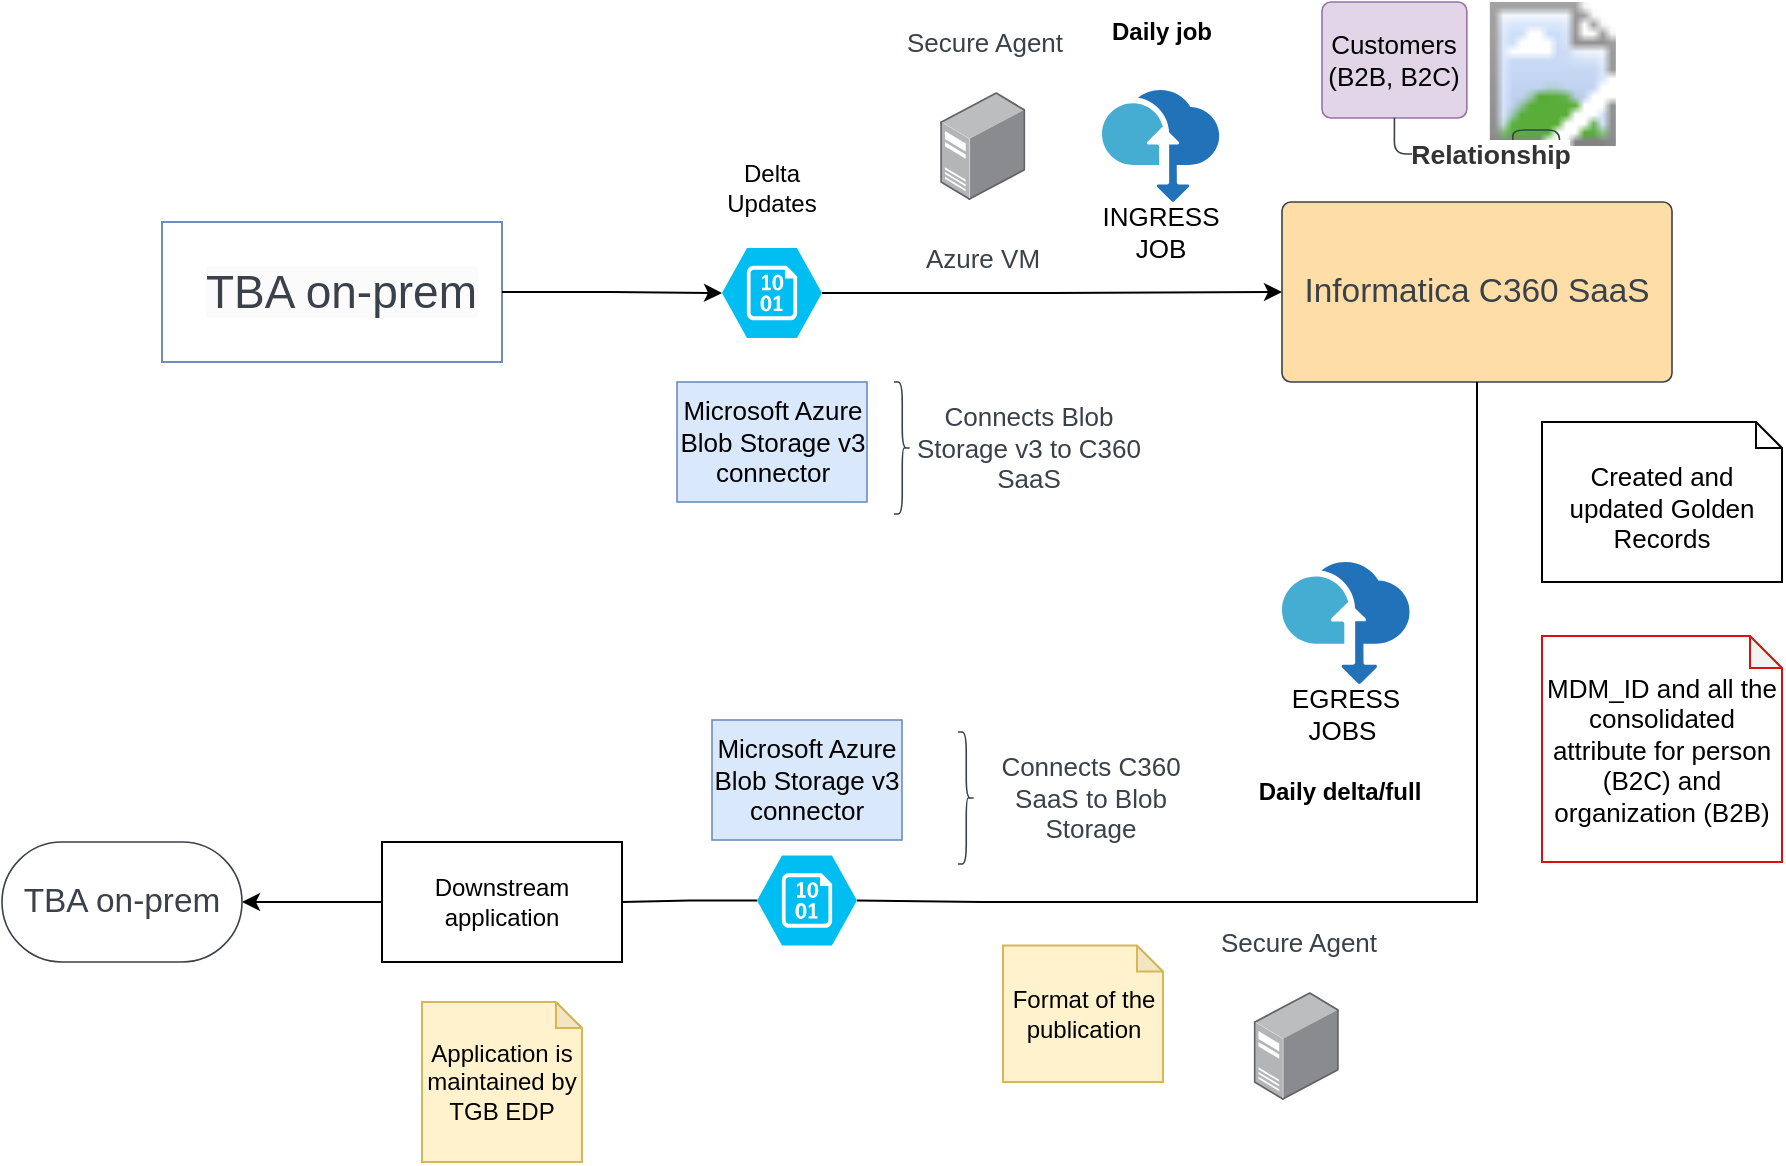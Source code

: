 <mxfile version="24.5.5" type="github" pages="4">
  <diagram name="option-1" id="xIKOyrkWzy8Dl_fA8WEf">
    <mxGraphModel dx="1050" dy="661" grid="1" gridSize="10" guides="1" tooltips="1" connect="1" arrows="1" fold="1" page="1" pageScale="1" pageWidth="1100" pageHeight="850" math="0" shadow="0">
      <root>
        <mxCell id="0" />
        <mxCell id="1" parent="0" />
        <mxCell id="UTLVXiV4EajCc-Q2aEKk-1" value="" style="rounded=0;whiteSpace=wrap;html=1;fillColor=default;strokeColor=#6c8ebf;" vertex="1" parent="1">
          <mxGeometry x="140" y="140" width="170" height="70" as="geometry" />
        </mxCell>
        <mxCell id="UTLVXiV4EajCc-Q2aEKk-2" style="edgeStyle=orthogonalEdgeStyle;rounded=0;orthogonalLoop=1;jettySize=auto;html=1;startArrow=none;" edge="1" parent="1" source="UTLVXiV4EajCc-Q2aEKk-36" target="UTLVXiV4EajCc-Q2aEKk-12">
          <mxGeometry relative="1" as="geometry">
            <Array as="points" />
          </mxGeometry>
        </mxCell>
        <mxCell id="UTLVXiV4EajCc-Q2aEKk-3" value="Informatica C360 SaaS" style="html=1;overflow=block;blockSpacing=1;whiteSpace=wrap;fontSize=16.7;fontColor=#3a414a;spacing=9;strokeColor=#3a414a;strokeOpacity=100;fillOpacity=100;rounded=1;absoluteArcSize=1;arcSize=9;fillColor=#ffdda6;strokeWidth=0.8;lucidId=FAfvqJk8E.Ea;" vertex="1" parent="1">
          <mxGeometry x="700" y="130" width="195" height="90" as="geometry" />
        </mxCell>
        <mxCell id="UTLVXiV4EajCc-Q2aEKk-11" value="INGRESS JOB" style="overflow=block;blockSpacing=1;whiteSpace=wrap;aspect=fixed;html=1;points=[];align=center;verticalAlign=top;image;image=img/lib/mscae/Data_Box.svg;fontSize=13;spacing=0;strokeColor=#3a414a;strokeOpacity=100;rounded=1;absoluteArcSize=1;arcSize=9;fillColor=#45ADD2;strokeWidth=0.8;lucidId=rtmv1XBsKIsu;" vertex="1" parent="1">
          <mxGeometry x="610" y="74" width="58.6" height="56" as="geometry" />
        </mxCell>
        <mxCell id="UTLVXiV4EajCc-Q2aEKk-12" value="TBA on-prem" style="html=1;overflow=block;blockSpacing=1;whiteSpace=wrap;rounded=1;arcSize=50;fontSize=16.7;fontColor=#3a414a;spacing=3.8;strokeColor=#3a414a;strokeOpacity=100;fillOpacity=100;fillColor=default;strokeWidth=0.8;lucidId=_zfvtoaLD8R3;" vertex="1" parent="1">
          <mxGeometry x="60" y="450" width="120" height="60" as="geometry" />
        </mxCell>
        <mxCell id="UTLVXiV4EajCc-Q2aEKk-13" value="EGRESS JOBS&amp;nbsp;" style="overflow=block;blockSpacing=1;whiteSpace=wrap;aspect=fixed;html=1;points=[];align=center;verticalAlign=top;image;image=img/lib/mscae/Data_Box.svg;fontSize=13;spacing=0;strokeColor=#3a414a;strokeOpacity=100;rounded=1;absoluteArcSize=1;arcSize=9;fillColor=#45ADD2;strokeWidth=0.8;lucidId=rtmv1XBsKIsu;" vertex="1" parent="1">
          <mxGeometry x="700" y="310" width="63.84" height="61" as="geometry" />
        </mxCell>
        <mxCell id="UTLVXiV4EajCc-Q2aEKk-14" value="Created and updated Golden Records" style="shape=note2;boundedLbl=1;whiteSpace=wrap;html=1;size=13;verticalAlign=top;align=center;fontSize=13;" vertex="1" parent="1">
          <mxGeometry x="830" y="240" width="120" height="80" as="geometry" />
        </mxCell>
        <mxCell id="UTLVXiV4EajCc-Q2aEKk-15" value="MDM_ID and all the consolidated attribute for person (B2C) and organization (B2B)" style="shape=note;whiteSpace=wrap;html=1;backgroundOutline=1;darkOpacity=0.05;strokeColor=#da1010;fontSize=13;size=16;" vertex="1" parent="1">
          <mxGeometry x="830" y="347" width="120" height="113" as="geometry" />
        </mxCell>
        <mxCell id="UTLVXiV4EajCc-Q2aEKk-16" value="Customers&lt;div&gt;(B2B,&amp;nbsp;&lt;span style=&quot;background-color: initial;&quot;&gt;B2C)&lt;/span&gt;&lt;/div&gt;" style="html=1;overflow=block;blockSpacing=1;whiteSpace=wrap;fontSize=13;spacing=0;strokeColor=#9673a6;strokeOpacity=100;rounded=1;absoluteArcSize=1;arcSize=9;fillColor=#e1d5e7;strokeWidth=0.8;lucidId=Y6fv7KWgEG-H;" vertex="1" parent="1">
          <mxGeometry x="720" y="30" width="72.42" height="58" as="geometry" />
        </mxCell>
        <mxCell id="UTLVXiV4EajCc-Q2aEKk-17" value="" style="html=1;overflow=block;blockSpacing=1;whiteSpace=wrap;shape=image;fontSize=13;spacing=3.8;strokeColor=none;strokeOpacity=100;strokeWidth=0;image=https://images.lucid.app/images/98843362-60f4-46ee-85de-753dc02aa09e/content;lucidId=MXlvsj6demjr;" vertex="1" parent="1">
          <mxGeometry x="799.42" y="30" width="72" height="72" as="geometry" />
        </mxCell>
        <mxCell id="UTLVXiV4EajCc-Q2aEKk-18" value="" style="html=1;jettySize=18;whiteSpace=wrap;fontSize=13;strokeColor=#3a414a;strokeOpacity=100;strokeWidth=0.8;rounded=1;arcSize=12;edgeStyle=orthogonalEdgeStyle;startArrow=none;endArrow=block;endFill=1;exitX=0.5;exitY=0.997;exitPerimeter=0;entryX=0.5;entryY=1;entryPerimeter=0;lucidId=~YlvwF8hCNBU;" edge="1" parent="1" source="UTLVXiV4EajCc-Q2aEKk-16">
          <mxGeometry width="100" height="100" relative="1" as="geometry">
            <Array as="points" />
            <mxPoint x="838.42" y="112" as="targetPoint" />
          </mxGeometry>
        </mxCell>
        <mxCell id="UTLVXiV4EajCc-Q2aEKk-19" value="Relationship" style="text;html=1;resizable=0;labelBackgroundColor=default;align=center;verticalAlign=middle;fontStyle=1;fontColor=#333333;fontSize=13.3;" vertex="1" parent="UTLVXiV4EajCc-Q2aEKk-18">
          <mxGeometry relative="1" as="geometry" />
        </mxCell>
        <mxCell id="UTLVXiV4EajCc-Q2aEKk-20" value="Microsoft Azure Blob Storage v3 connector" style="html=1;overflow=block;blockSpacing=1;whiteSpace=wrap;fontSize=13;spacing=0;strokeColor=#6c8ebf;strokeOpacity=100;fillOpacity=100;fillColor=#dae8fc;strokeWidth=0.8;lucidId=bUlvSHZIWZw~;" vertex="1" parent="1">
          <mxGeometry x="397.5" y="220" width="95" height="60" as="geometry" />
        </mxCell>
        <mxCell id="UTLVXiV4EajCc-Q2aEKk-21" value="" style="strokeColor=none;fillColor=none;whiteSpace=wrap;fontSize=12;fontColor=#3a414a;spacing=3.8;strokeOpacity=100;rounded=1;absoluteArcSize=1;arcSize=9;strokeWidth=0.8;html=1;" vertex="1" parent="1">
          <mxGeometry x="500" y="220" width="125" height="66" as="geometry" />
        </mxCell>
        <mxCell id="UTLVXiV4EajCc-Q2aEKk-22" value="" style="shape=curlyBracket;rounded=1;flipH=1;whiteSpace=wrap;fontSize=16.7;fontColor=#3a414a;spacing=3.8;strokeColor=#3a414a;strokeOpacity=100;strokeWidth=0.8;" vertex="1" parent="UTLVXiV4EajCc-Q2aEKk-21">
          <mxGeometry x="6" width="8.25" height="66" as="geometry" />
        </mxCell>
        <mxCell id="UTLVXiV4EajCc-Q2aEKk-23" value="Connects  Blob Storage v3 to C360 SaaS" style="strokeColor=none;fillColor=none;whiteSpace=wrap;fontSize=13;fontColor=#3a414a;spacing=3.8;strokeOpacity=100;rounded=1;absoluteArcSize=1;arcSize=9;strokeWidth=0.8;" vertex="1" parent="UTLVXiV4EajCc-Q2aEKk-21">
          <mxGeometry x="15.25" width="116.75" height="66" as="geometry" />
        </mxCell>
        <mxCell id="UTLVXiV4EajCc-Q2aEKk-24" value="" style="strokeColor=none;fillColor=none;whiteSpace=wrap;fontSize=16.7;fontColor=#3a414a;spacing=3.8;strokeOpacity=100;rounded=1;absoluteArcSize=1;arcSize=9;strokeWidth=0.8;html=1;" vertex="1" parent="1">
          <mxGeometry x="538" y="395" width="125" height="66" as="geometry" />
        </mxCell>
        <mxCell id="UTLVXiV4EajCc-Q2aEKk-25" value="" style="shape=curlyBracket;rounded=1;flipH=1;whiteSpace=wrap;fontSize=16.7;fontColor=#3a414a;spacing=3.8;strokeColor=#3a414a;strokeOpacity=100;strokeWidth=0.8;" vertex="1" parent="UTLVXiV4EajCc-Q2aEKk-24">
          <mxGeometry width="8.25" height="66" as="geometry" />
        </mxCell>
        <mxCell id="UTLVXiV4EajCc-Q2aEKk-26" value="Connects C360 SaaS to Blob Storage" style="strokeColor=none;fillColor=none;whiteSpace=wrap;fontSize=13;fontColor=#3a414a;spacing=3.8;strokeOpacity=100;rounded=1;absoluteArcSize=1;arcSize=9;strokeWidth=0.8;" vertex="1" parent="UTLVXiV4EajCc-Q2aEKk-24">
          <mxGeometry x="8.25" width="116.75" height="66" as="geometry" />
        </mxCell>
        <mxCell id="UTLVXiV4EajCc-Q2aEKk-27" value="Daily delta/full" style="text;html=1;strokeColor=none;fillColor=none;align=center;verticalAlign=middle;whiteSpace=wrap;rounded=0;fontStyle=1" vertex="1" parent="1">
          <mxGeometry x="668.6" y="410" width="120" height="30" as="geometry" />
        </mxCell>
        <mxCell id="UTLVXiV4EajCc-Q2aEKk-28" value="Daily job" style="text;html=1;strokeColor=none;fillColor=none;align=center;verticalAlign=middle;whiteSpace=wrap;rounded=0;fontStyle=1" vertex="1" parent="1">
          <mxGeometry x="580.0" y="30" width="120" height="30" as="geometry" />
        </mxCell>
        <mxCell id="UTLVXiV4EajCc-Q2aEKk-29" value="Microsoft Azure Blob Storage v3 connector" style="html=1;overflow=block;blockSpacing=1;whiteSpace=wrap;fontSize=13;spacing=0;strokeColor=#6c8ebf;strokeOpacity=100;fillOpacity=100;fillColor=#dae8fc;strokeWidth=0.8;lucidId=bUlvSHZIWZw~;" vertex="1" parent="1">
          <mxGeometry x="415" y="389" width="95" height="60" as="geometry" />
        </mxCell>
        <mxCell id="UTLVXiV4EajCc-Q2aEKk-30" value="" style="edgeStyle=orthogonalEdgeStyle;rounded=0;orthogonalLoop=1;jettySize=auto;html=1;endArrow=none;entryX=1;entryY=0.5;entryDx=0;entryDy=0;entryPerimeter=0;" edge="1" parent="1" source="UTLVXiV4EajCc-Q2aEKk-3" target="UTLVXiV4EajCc-Q2aEKk-31">
          <mxGeometry relative="1" as="geometry">
            <Array as="points">
              <mxPoint x="798" y="480" />
              <mxPoint x="550" y="480" />
            </Array>
            <mxPoint x="798" y="220" as="sourcePoint" />
            <mxPoint x="600" y="475" as="targetPoint" />
          </mxGeometry>
        </mxCell>
        <mxCell id="UTLVXiV4EajCc-Q2aEKk-31" value="" style="verticalLabelPosition=bottom;html=1;verticalAlign=top;align=center;strokeColor=none;fillColor=#00BEF2;shape=mxgraph.azure.storage_blob;" vertex="1" parent="1">
          <mxGeometry x="437.5" y="456.75" width="50" height="45" as="geometry" />
        </mxCell>
        <mxCell id="UTLVXiV4EajCc-Q2aEKk-33" value="Secure Agent" style="strokeColor=none;fillColor=none;whiteSpace=wrap;fontSize=13;fontColor=#3a414a;spacing=3.8;strokeOpacity=100;rounded=1;absoluteArcSize=1;arcSize=9;strokeWidth=0.8;" vertex="1" parent="1">
          <mxGeometry x="493.25" y="30" width="116.75" height="40" as="geometry" />
        </mxCell>
        <mxCell id="UTLVXiV4EajCc-Q2aEKk-46" style="edgeStyle=orthogonalEdgeStyle;rounded=0;orthogonalLoop=1;jettySize=auto;html=1;" edge="1" parent="1" source="UTLVXiV4EajCc-Q2aEKk-34" target="UTLVXiV4EajCc-Q2aEKk-3">
          <mxGeometry relative="1" as="geometry" />
        </mxCell>
        <mxCell id="UTLVXiV4EajCc-Q2aEKk-34" value="" style="verticalLabelPosition=bottom;html=1;verticalAlign=top;align=center;strokeColor=none;fillColor=#00BEF2;shape=mxgraph.azure.storage_blob;" vertex="1" parent="1">
          <mxGeometry x="420" y="153" width="50" height="45" as="geometry" />
        </mxCell>
        <mxCell id="UTLVXiV4EajCc-Q2aEKk-35" value="" style="edgeStyle=orthogonalEdgeStyle;rounded=0;orthogonalLoop=1;jettySize=auto;html=1;startArrow=none;endArrow=none;" edge="1" parent="1" source="UTLVXiV4EajCc-Q2aEKk-31" target="UTLVXiV4EajCc-Q2aEKk-36">
          <mxGeometry relative="1" as="geometry">
            <Array as="points" />
            <mxPoint x="438" y="479" as="sourcePoint" />
            <mxPoint x="200" y="479" as="targetPoint" />
          </mxGeometry>
        </mxCell>
        <mxCell id="UTLVXiV4EajCc-Q2aEKk-36" value="Downstream application" style="rounded=0;whiteSpace=wrap;html=1;" vertex="1" parent="1">
          <mxGeometry x="250" y="450" width="120" height="60" as="geometry" />
        </mxCell>
        <mxCell id="UTLVXiV4EajCc-Q2aEKk-37" value="Application is maintained by TGB EDP" style="shape=note;whiteSpace=wrap;html=1;backgroundOutline=1;darkOpacity=0.05;fillColor=#fff2cc;strokeColor=#d6b656;size=13;" vertex="1" parent="1">
          <mxGeometry x="270" y="530" width="80" height="80" as="geometry" />
        </mxCell>
        <mxCell id="UTLVXiV4EajCc-Q2aEKk-38" value="Format of the publication" style="shape=note;whiteSpace=wrap;html=1;backgroundOutline=1;darkOpacity=0.05;fillColor=#fff2cc;strokeColor=#d6b656;size=13;" vertex="1" parent="1">
          <mxGeometry x="560.5" y="501.75" width="80" height="68.25" as="geometry" />
        </mxCell>
        <mxCell id="UTLVXiV4EajCc-Q2aEKk-39" value="&lt;span style=&quot;color: rgb(58, 65, 74); font-family: Helvetica; font-size: 23px; font-style: normal; font-variant-ligatures: normal; font-variant-caps: normal; font-weight: 400; letter-spacing: normal; orphans: 2; text-align: center; text-indent: 0px; text-transform: none; widows: 2; word-spacing: 0px; -webkit-text-stroke-width: 0px; background-color: rgb(251, 251, 251); text-decoration-thickness: initial; text-decoration-style: initial; text-decoration-color: initial; float: none; display: inline !important;&quot;&gt;TBA on-prem&lt;/span&gt;" style="text;whiteSpace=wrap;html=1;fontSize=23;" vertex="1" parent="1">
          <mxGeometry x="160" y="155" width="140" height="40" as="geometry" />
        </mxCell>
        <mxCell id="UTLVXiV4EajCc-Q2aEKk-40" value="Delta Updates" style="text;html=1;strokeColor=none;fillColor=none;align=center;verticalAlign=middle;whiteSpace=wrap;rounded=0;" vertex="1" parent="1">
          <mxGeometry x="415" y="108" width="60" height="30" as="geometry" />
        </mxCell>
        <mxCell id="UTLVXiV4EajCc-Q2aEKk-47" style="edgeStyle=orthogonalEdgeStyle;rounded=0;orthogonalLoop=1;jettySize=auto;html=1;exitX=1;exitY=0.5;exitDx=0;exitDy=0;entryX=0;entryY=0.5;entryDx=0;entryDy=0;entryPerimeter=0;" edge="1" parent="1" source="UTLVXiV4EajCc-Q2aEKk-1" target="UTLVXiV4EajCc-Q2aEKk-34">
          <mxGeometry relative="1" as="geometry" />
        </mxCell>
        <mxCell id="jOWFvfhWtUZJnj_sLtPq-1" value="Azure VM" style="strokeColor=none;fillColor=none;whiteSpace=wrap;fontSize=13;fontColor=#3a414a;spacing=3.8;strokeOpacity=100;rounded=1;absoluteArcSize=1;arcSize=9;strokeWidth=0.8;" vertex="1" parent="1">
          <mxGeometry x="491.5" y="138" width="116.75" height="40" as="geometry" />
        </mxCell>
        <mxCell id="uVDd3Pz3LuNNK4ch08mF-1" value="" style="image;points=[];aspect=fixed;html=1;align=center;shadow=0;dashed=0;image=img/lib/allied_telesis/computer_and_terminals/Server_Desktop.svg;" vertex="1" parent="1">
          <mxGeometry x="529.08" y="75" width="42.6" height="54" as="geometry" />
        </mxCell>
        <mxCell id="DJTNmcJBY1qW09pVh8I9-1" value="Secure Agent" style="strokeColor=none;fillColor=none;whiteSpace=wrap;fontSize=13;fontColor=#3a414a;spacing=3.8;strokeOpacity=100;rounded=1;absoluteArcSize=1;arcSize=9;strokeWidth=0.8;" vertex="1" parent="1">
          <mxGeometry x="650" y="480" width="116.75" height="40" as="geometry" />
        </mxCell>
        <mxCell id="DJTNmcJBY1qW09pVh8I9-2" value="" style="image;points=[];aspect=fixed;html=1;align=center;shadow=0;dashed=0;image=img/lib/allied_telesis/computer_and_terminals/Server_Desktop.svg;" vertex="1" parent="1">
          <mxGeometry x="685.83" y="525" width="42.6" height="54" as="geometry" />
        </mxCell>
      </root>
    </mxGraphModel>
  </diagram>
  <diagram id="GwSDyWFpAkEhWZ1KW3pI" name="option-2">
    <mxGraphModel dx="1050" dy="661" grid="1" gridSize="10" guides="1" tooltips="1" connect="1" arrows="1" fold="1" page="1" pageScale="1" pageWidth="1100" pageHeight="850" math="0" shadow="0">
      <root>
        <mxCell id="0" />
        <mxCell id="1" parent="0" />
        <mxCell id="33QZVExdqFNLATZnmr2U-38" style="edgeStyle=orthogonalEdgeStyle;rounded=0;orthogonalLoop=1;jettySize=auto;html=1;" edge="1" parent="1" source="33QZVExdqFNLATZnmr2U-1">
          <mxGeometry relative="1" as="geometry">
            <mxPoint x="410" y="175" as="targetPoint" />
          </mxGeometry>
        </mxCell>
        <mxCell id="33QZVExdqFNLATZnmr2U-1" value="" style="rounded=0;whiteSpace=wrap;html=1;fillColor=default;strokeColor=#6c8ebf;" vertex="1" parent="1">
          <mxGeometry x="140" y="140" width="170" height="70" as="geometry" />
        </mxCell>
        <mxCell id="33QZVExdqFNLATZnmr2U-2" style="edgeStyle=orthogonalEdgeStyle;rounded=0;orthogonalLoop=1;jettySize=auto;html=1;startArrow=none;" edge="1" parent="1" source="33QZVExdqFNLATZnmr2U-30" target="33QZVExdqFNLATZnmr2U-6">
          <mxGeometry relative="1" as="geometry">
            <Array as="points" />
          </mxGeometry>
        </mxCell>
        <mxCell id="33QZVExdqFNLATZnmr2U-3" value="Informatica C360 SaaS" style="html=1;overflow=block;blockSpacing=1;whiteSpace=wrap;fontSize=16.7;fontColor=#3a414a;spacing=9;strokeColor=#3a414a;strokeOpacity=100;fillOpacity=100;rounded=1;absoluteArcSize=1;arcSize=9;fillColor=#ffdda6;strokeWidth=0.8;lucidId=FAfvqJk8E.Ea;" vertex="1" parent="1">
          <mxGeometry x="700" y="130" width="195" height="90" as="geometry" />
        </mxCell>
        <mxCell id="33QZVExdqFNLATZnmr2U-5" value="INGRESS JOB" style="overflow=block;blockSpacing=1;whiteSpace=wrap;aspect=fixed;html=1;points=[];align=center;verticalAlign=top;image;image=img/lib/mscae/Data_Box.svg;fontSize=13;spacing=0;strokeColor=#3a414a;strokeOpacity=100;rounded=1;absoluteArcSize=1;arcSize=9;fillColor=#45ADD2;strokeWidth=0.8;lucidId=rtmv1XBsKIsu;" vertex="1" parent="1">
          <mxGeometry x="610" y="74" width="58.6" height="56" as="geometry" />
        </mxCell>
        <mxCell id="33QZVExdqFNLATZnmr2U-6" value="TBA on-prem" style="html=1;overflow=block;blockSpacing=1;whiteSpace=wrap;rounded=1;arcSize=50;fontSize=16.7;fontColor=#3a414a;spacing=3.8;strokeColor=#3a414a;strokeOpacity=100;fillOpacity=100;fillColor=default;strokeWidth=0.8;lucidId=_zfvtoaLD8R3;" vertex="1" parent="1">
          <mxGeometry x="60" y="450" width="120" height="60" as="geometry" />
        </mxCell>
        <mxCell id="33QZVExdqFNLATZnmr2U-7" value="EGRESS JOBS&amp;nbsp;" style="overflow=block;blockSpacing=1;whiteSpace=wrap;aspect=fixed;html=1;points=[];align=center;verticalAlign=top;image;image=img/lib/mscae/Data_Box.svg;fontSize=13;spacing=0;strokeColor=#3a414a;strokeOpacity=100;rounded=1;absoluteArcSize=1;arcSize=9;fillColor=#45ADD2;strokeWidth=0.8;lucidId=rtmv1XBsKIsu;" vertex="1" parent="1">
          <mxGeometry x="700" y="310" width="63.84" height="61" as="geometry" />
        </mxCell>
        <mxCell id="33QZVExdqFNLATZnmr2U-8" value="Created and updated Golden Records" style="shape=note2;boundedLbl=1;whiteSpace=wrap;html=1;size=13;verticalAlign=top;align=center;fontSize=13;" vertex="1" parent="1">
          <mxGeometry x="830" y="240" width="120" height="80" as="geometry" />
        </mxCell>
        <mxCell id="33QZVExdqFNLATZnmr2U-9" value="MDM_ID and all the consolidated attribute for person (B2C) and organization (B2B)" style="shape=note;whiteSpace=wrap;html=1;backgroundOutline=1;darkOpacity=0.05;strokeColor=#da1010;fontSize=13;size=16;" vertex="1" parent="1">
          <mxGeometry x="830" y="347" width="120" height="113" as="geometry" />
        </mxCell>
        <mxCell id="33QZVExdqFNLATZnmr2U-11" value="" style="html=1;overflow=block;blockSpacing=1;whiteSpace=wrap;shape=image;fontSize=13;spacing=3.8;strokeColor=none;strokeOpacity=100;strokeWidth=0;image=https://images.lucid.app/images/98843362-60f4-46ee-85de-753dc02aa09e/content;lucidId=MXlvsj6demjr;" vertex="1" parent="1">
          <mxGeometry x="820" y="66" width="72" height="72" as="geometry" />
        </mxCell>
        <mxCell id="33QZVExdqFNLATZnmr2U-12" value="" style="html=1;jettySize=18;whiteSpace=wrap;fontSize=13;strokeColor=#3a414a;strokeOpacity=100;strokeWidth=0.8;rounded=1;arcSize=12;edgeStyle=orthogonalEdgeStyle;startArrow=none;endArrow=block;endFill=1;lucidId=~YlvwF8hCNBU;" edge="1" parent="1" target="33QZVExdqFNLATZnmr2U-11">
          <mxGeometry width="100" height="100" relative="1" as="geometry">
            <Array as="points" />
            <mxPoint x="838" y="60" as="targetPoint" />
            <mxPoint x="770" y="60" as="sourcePoint" />
          </mxGeometry>
        </mxCell>
        <mxCell id="33QZVExdqFNLATZnmr2U-13" value="Relationship" style="text;html=1;resizable=0;labelBackgroundColor=default;align=center;verticalAlign=middle;fontStyle=1;fontColor=#333333;fontSize=13.3;" vertex="1" parent="33QZVExdqFNLATZnmr2U-12">
          <mxGeometry relative="1" as="geometry">
            <mxPoint x="-5" y="-18" as="offset" />
          </mxGeometry>
        </mxCell>
        <mxCell id="33QZVExdqFNLATZnmr2U-14" value="AWS S3 Connectors" style="html=1;overflow=block;blockSpacing=1;whiteSpace=wrap;fontSize=13;spacing=0;strokeColor=#6c8ebf;strokeOpacity=100;fillOpacity=100;fillColor=#dae8fc;strokeWidth=0.8;lucidId=bUlvSHZIWZw~;" vertex="1" parent="1">
          <mxGeometry x="397.5" y="244" width="95" height="60" as="geometry" />
        </mxCell>
        <mxCell id="33QZVExdqFNLATZnmr2U-15" value="" style="strokeColor=none;fillColor=none;whiteSpace=wrap;fontSize=12;fontColor=#3a414a;spacing=3.8;strokeOpacity=100;rounded=1;absoluteArcSize=1;arcSize=9;strokeWidth=0.8;html=1;" vertex="1" parent="1">
          <mxGeometry x="500" y="220" width="125" height="66" as="geometry" />
        </mxCell>
        <mxCell id="33QZVExdqFNLATZnmr2U-16" value="" style="shape=curlyBracket;rounded=1;flipH=1;whiteSpace=wrap;fontSize=16.7;fontColor=#3a414a;spacing=3.8;strokeColor=#3a414a;strokeOpacity=100;strokeWidth=0.8;" vertex="1" parent="33QZVExdqFNLATZnmr2U-15">
          <mxGeometry x="6" width="8.25" height="66" as="geometry" />
        </mxCell>
        <mxCell id="33QZVExdqFNLATZnmr2U-17" value="Connects  S3 bucket to C360 SaaS" style="strokeColor=none;fillColor=none;whiteSpace=wrap;fontSize=13;fontColor=#3a414a;spacing=3.8;strokeOpacity=100;rounded=1;absoluteArcSize=1;arcSize=9;strokeWidth=0.8;" vertex="1" parent="33QZVExdqFNLATZnmr2U-15">
          <mxGeometry x="15.25" width="116.75" height="66" as="geometry" />
        </mxCell>
        <mxCell id="33QZVExdqFNLATZnmr2U-18" value="" style="strokeColor=none;fillColor=none;whiteSpace=wrap;fontSize=16.7;fontColor=#3a414a;spacing=3.8;strokeOpacity=100;rounded=1;absoluteArcSize=1;arcSize=9;strokeWidth=0.8;html=1;" vertex="1" parent="1">
          <mxGeometry x="538" y="395" width="125" height="66" as="geometry" />
        </mxCell>
        <mxCell id="33QZVExdqFNLATZnmr2U-19" value="" style="shape=curlyBracket;rounded=1;flipH=1;whiteSpace=wrap;fontSize=16.7;fontColor=#3a414a;spacing=3.8;strokeColor=#3a414a;strokeOpacity=100;strokeWidth=0.8;" vertex="1" parent="33QZVExdqFNLATZnmr2U-18">
          <mxGeometry width="8.25" height="66" as="geometry" />
        </mxCell>
        <mxCell id="33QZVExdqFNLATZnmr2U-20" value="Connects C360 SaaS to S3 bucket" style="strokeColor=none;fillColor=none;whiteSpace=wrap;fontSize=13;fontColor=#3a414a;spacing=3.8;strokeOpacity=100;rounded=1;absoluteArcSize=1;arcSize=9;strokeWidth=0.8;" vertex="1" parent="33QZVExdqFNLATZnmr2U-18">
          <mxGeometry x="8.25" width="116.75" height="66" as="geometry" />
        </mxCell>
        <mxCell id="33QZVExdqFNLATZnmr2U-21" value="Daily delta/full" style="text;html=1;strokeColor=none;fillColor=none;align=center;verticalAlign=middle;whiteSpace=wrap;rounded=0;fontStyle=1" vertex="1" parent="1">
          <mxGeometry x="668.6" y="410" width="120" height="30" as="geometry" />
        </mxCell>
        <mxCell id="33QZVExdqFNLATZnmr2U-22" value="Daily job" style="text;html=1;strokeColor=none;fillColor=none;align=center;verticalAlign=middle;whiteSpace=wrap;rounded=0;fontStyle=1" vertex="1" parent="1">
          <mxGeometry x="580.0" y="30" width="120" height="30" as="geometry" />
        </mxCell>
        <mxCell id="33QZVExdqFNLATZnmr2U-23" value="AWS 3 connectors" style="html=1;overflow=block;blockSpacing=1;whiteSpace=wrap;fontSize=13;spacing=0;strokeColor=#6c8ebf;strokeOpacity=100;fillOpacity=100;fillColor=#dae8fc;strokeWidth=0.8;lucidId=bUlvSHZIWZw~;" vertex="1" parent="1">
          <mxGeometry x="415" y="389" width="95" height="60" as="geometry" />
        </mxCell>
        <mxCell id="33QZVExdqFNLATZnmr2U-24" value="" style="edgeStyle=orthogonalEdgeStyle;rounded=0;orthogonalLoop=1;jettySize=auto;html=1;endArrow=none;entryX=1;entryY=0.5;entryDx=0;entryDy=0;entryPerimeter=0;" edge="1" parent="1" source="33QZVExdqFNLATZnmr2U-3">
          <mxGeometry relative="1" as="geometry">
            <Array as="points">
              <mxPoint x="798" y="480" />
              <mxPoint x="550" y="480" />
            </Array>
            <mxPoint x="798" y="220" as="sourcePoint" />
            <mxPoint x="487.5" y="479.25" as="targetPoint" />
          </mxGeometry>
        </mxCell>
        <mxCell id="33QZVExdqFNLATZnmr2U-26" value="EC2 Instance (AWS)" style="strokeColor=none;fillColor=none;whiteSpace=wrap;fontSize=13;fontColor=#3a414a;spacing=3.8;strokeOpacity=100;rounded=1;absoluteArcSize=1;arcSize=9;strokeWidth=0.8;" vertex="1" parent="1">
          <mxGeometry x="492" y="134" width="116.75" height="40" as="geometry" />
        </mxCell>
        <mxCell id="33QZVExdqFNLATZnmr2U-27" style="edgeStyle=orthogonalEdgeStyle;rounded=0;orthogonalLoop=1;jettySize=auto;html=1;" edge="1" parent="1" target="33QZVExdqFNLATZnmr2U-3">
          <mxGeometry relative="1" as="geometry">
            <mxPoint x="470" y="175.5" as="sourcePoint" />
          </mxGeometry>
        </mxCell>
        <mxCell id="33QZVExdqFNLATZnmr2U-29" value="" style="edgeStyle=orthogonalEdgeStyle;rounded=0;orthogonalLoop=1;jettySize=auto;html=1;startArrow=none;endArrow=none;" edge="1" parent="1" target="33QZVExdqFNLATZnmr2U-30">
          <mxGeometry relative="1" as="geometry">
            <Array as="points" />
            <mxPoint x="437.5" y="479.3" as="sourcePoint" />
            <mxPoint x="200" y="479" as="targetPoint" />
          </mxGeometry>
        </mxCell>
        <mxCell id="33QZVExdqFNLATZnmr2U-30" value="Downstream application" style="rounded=0;whiteSpace=wrap;html=1;" vertex="1" parent="1">
          <mxGeometry x="250" y="450" width="120" height="60" as="geometry" />
        </mxCell>
        <mxCell id="33QZVExdqFNLATZnmr2U-31" value="Application is maintained by TGB EDP" style="shape=note;whiteSpace=wrap;html=1;backgroundOutline=1;darkOpacity=0.05;fillColor=#fff2cc;strokeColor=#d6b656;size=13;" vertex="1" parent="1">
          <mxGeometry x="270" y="530" width="80" height="80" as="geometry" />
        </mxCell>
        <mxCell id="33QZVExdqFNLATZnmr2U-32" value="Format of the publication" style="shape=note;whiteSpace=wrap;html=1;backgroundOutline=1;darkOpacity=0.05;fillColor=#fff2cc;strokeColor=#d6b656;size=13;" vertex="1" parent="1">
          <mxGeometry x="560.5" y="501.75" width="80" height="68.25" as="geometry" />
        </mxCell>
        <mxCell id="33QZVExdqFNLATZnmr2U-33" value="&lt;span style=&quot;color: rgb(58, 65, 74); font-family: Helvetica; font-size: 23px; font-style: normal; font-variant-ligatures: normal; font-variant-caps: normal; font-weight: 400; letter-spacing: normal; orphans: 2; text-align: center; text-indent: 0px; text-transform: none; widows: 2; word-spacing: 0px; -webkit-text-stroke-width: 0px; background-color: rgb(251, 251, 251); text-decoration-thickness: initial; text-decoration-style: initial; text-decoration-color: initial; float: none; display: inline !important;&quot;&gt;TBA on-prem&lt;/span&gt;" style="text;whiteSpace=wrap;html=1;fontSize=23;" vertex="1" parent="1">
          <mxGeometry x="160" y="155" width="140" height="40" as="geometry" />
        </mxCell>
        <mxCell id="33QZVExdqFNLATZnmr2U-34" value="Delta Updates" style="text;html=1;strokeColor=none;fillColor=none;align=center;verticalAlign=middle;whiteSpace=wrap;rounded=0;" vertex="1" parent="1">
          <mxGeometry x="330" y="125" width="60" height="30" as="geometry" />
        </mxCell>
        <mxCell id="33QZVExdqFNLATZnmr2U-37" value="Amazon S3" style="sketch=0;outlineConnect=0;fontColor=#232F3E;gradientColor=none;strokeColor=#ffffff;fillColor=#232F3E;dashed=0;verticalLabelPosition=middle;verticalAlign=bottom;align=center;html=1;whiteSpace=wrap;fontSize=10;fontStyle=1;spacing=3;shape=mxgraph.aws4.productIcon;prIcon=mxgraph.aws4.s3;" vertex="1" parent="1">
          <mxGeometry x="412.5" y="134" width="75" height="100" as="geometry" />
        </mxCell>
        <mxCell id="33QZVExdqFNLATZnmr2U-39" value="Amazon S3" style="sketch=0;outlineConnect=0;fontColor=#232F3E;gradientColor=none;strokeColor=#ffffff;fillColor=#232F3E;dashed=0;verticalLabelPosition=middle;verticalAlign=bottom;align=center;html=1;whiteSpace=wrap;fontSize=10;fontStyle=1;spacing=3;shape=mxgraph.aws4.productIcon;prIcon=mxgraph.aws4.s3;" vertex="1" parent="1">
          <mxGeometry x="437.5" y="459" width="55" height="71" as="geometry" />
        </mxCell>
        <mxCell id="FG9K0ecppAC3MM3nmcAN-1" value="" style="image;points=[];aspect=fixed;html=1;align=center;shadow=0;dashed=0;image=img/lib/allied_telesis/computer_and_terminals/Server_Desktop.svg;" vertex="1" parent="1">
          <mxGeometry x="529.08" y="75" width="42.6" height="54" as="geometry" />
        </mxCell>
        <mxCell id="fpIBKw20GGPE4b_xydZ5-1" value="Secure Agent" style="strokeColor=none;fillColor=none;whiteSpace=wrap;fontSize=13;fontColor=#3a414a;spacing=3.8;strokeOpacity=100;rounded=1;absoluteArcSize=1;arcSize=9;strokeWidth=0.8;" vertex="1" parent="1">
          <mxGeometry x="487.5" y="30" width="116.75" height="40" as="geometry" />
        </mxCell>
        <mxCell id="cWhrr_YGGOTYgEr_hmNp-1" value="Customers&lt;div&gt;(B2B,&amp;nbsp;&lt;span style=&quot;background-color: initial;&quot;&gt;B2C)&lt;/span&gt;&lt;/div&gt;" style="html=1;overflow=block;blockSpacing=1;whiteSpace=wrap;fontSize=13;spacing=0;strokeColor=#9673a6;strokeOpacity=100;rounded=1;absoluteArcSize=1;arcSize=9;fillColor=#e1d5e7;strokeWidth=0.8;lucidId=Y6fv7KWgEG-H;" vertex="1" parent="1">
          <mxGeometry x="700" y="50" width="72.42" height="58" as="geometry" />
        </mxCell>
        <mxCell id="JIjPr_XKXCbL7PN_Sfo1-1" value="EC2 Instance (AWS)" style="strokeColor=none;fillColor=none;whiteSpace=wrap;fontSize=13;fontColor=#3a414a;spacing=3.8;strokeOpacity=100;rounded=1;absoluteArcSize=1;arcSize=9;strokeWidth=0.8;" vertex="1" parent="1">
          <mxGeometry x="655.67" y="553" width="116.75" height="40" as="geometry" />
        </mxCell>
        <mxCell id="JIjPr_XKXCbL7PN_Sfo1-2" value="" style="image;points=[];aspect=fixed;html=1;align=center;shadow=0;dashed=0;image=img/lib/allied_telesis/computer_and_terminals/Server_Desktop.svg;" vertex="1" parent="1">
          <mxGeometry x="692.75" y="494" width="42.6" height="54" as="geometry" />
        </mxCell>
        <mxCell id="JIjPr_XKXCbL7PN_Sfo1-3" value="Secure Agent" style="strokeColor=none;fillColor=none;whiteSpace=wrap;fontSize=13;fontColor=#3a414a;spacing=3.8;strokeOpacity=100;rounded=1;absoluteArcSize=1;arcSize=9;strokeWidth=0.8;" vertex="1" parent="1">
          <mxGeometry x="651.17" y="449" width="116.75" height="40" as="geometry" />
        </mxCell>
      </root>
    </mxGraphModel>
  </diagram>
  <diagram id="UQaPTLi3r7HSmBNc4bOR" name="option-3">
    <mxGraphModel dx="1050" dy="661" grid="1" gridSize="10" guides="1" tooltips="1" connect="1" arrows="1" fold="1" page="1" pageScale="1" pageWidth="1100" pageHeight="850" math="0" shadow="0">
      <root>
        <mxCell id="0" />
        <mxCell id="1" parent="0" />
        <mxCell id="SV_L0hvyP7PEhbChsQPp-4" style="edgeStyle=orthogonalEdgeStyle;rounded=0;orthogonalLoop=1;jettySize=auto;html=1;dashed=1;" edge="1" parent="1" source="SV_L0hvyP7PEhbChsQPp-6" target="SV_L0hvyP7PEhbChsQPp-61">
          <mxGeometry relative="1" as="geometry">
            <mxPoint x="700" y="410" as="targetPoint" />
            <Array as="points">
              <mxPoint x="740" y="410" />
            </Array>
          </mxGeometry>
        </mxCell>
        <mxCell id="SV_L0hvyP7PEhbChsQPp-5" value="MDM_ID,SRC_ID" style="edgeLabel;html=1;align=center;verticalAlign=middle;resizable=0;points=[];" vertex="1" connectable="0" parent="SV_L0hvyP7PEhbChsQPp-4">
          <mxGeometry x="-0.635" relative="1" as="geometry">
            <mxPoint as="offset" />
          </mxGeometry>
        </mxCell>
        <mxCell id="SV_L0hvyP7PEhbChsQPp-6" value="" style="rounded=0;whiteSpace=wrap;html=1;fillColor=#fff2cc;strokeColor=#d6b656;" vertex="1" parent="1">
          <mxGeometry x="560" y="80" width="190" height="200" as="geometry" />
        </mxCell>
        <mxCell id="SV_L0hvyP7PEhbChsQPp-9" value="Source System" style="html=1;overflow=block;blockSpacing=1;whiteSpace=wrap;rounded=1;arcSize=35;fontSize=16.7;fontColor=#3a414a;spacing=3.8;strokeColor=#3a414a;strokeOpacity=100;fillOpacity=100;fillColor=#cfe4ff;strokeWidth=0.8;lucidId=_zfvtoaLD8R3;" vertex="1" parent="1">
          <mxGeometry x="217" y="201" width="120" height="60" as="geometry" />
        </mxCell>
        <mxCell id="SV_L0hvyP7PEhbChsQPp-10" style="edgeStyle=orthogonalEdgeStyle;rounded=0;orthogonalLoop=1;jettySize=auto;html=1;exitX=0.75;exitY=0;exitDx=0;exitDy=0;entryX=0;entryY=0.5;entryDx=0;entryDy=0;fontSize=13;fontColor=#030303;dashed=1;" edge="1" parent="1" source="SV_L0hvyP7PEhbChsQPp-13" target="SV_L0hvyP7PEhbChsQPp-55">
          <mxGeometry relative="1" as="geometry">
            <mxPoint x="584" y="107.5" as="targetPoint" />
          </mxGeometry>
        </mxCell>
        <mxCell id="SV_L0hvyP7PEhbChsQPp-11" style="edgeStyle=orthogonalEdgeStyle;rounded=0;orthogonalLoop=1;jettySize=auto;html=1;entryX=0.25;entryY=1;entryDx=0;entryDy=0;" edge="1" parent="1" source="SV_L0hvyP7PEhbChsQPp-13" target="SV_L0hvyP7PEhbChsQPp-17">
          <mxGeometry relative="1" as="geometry">
            <Array as="points">
              <mxPoint x="496" y="350" />
              <mxPoint x="821" y="350" />
            </Array>
          </mxGeometry>
        </mxCell>
        <mxCell id="SV_L0hvyP7PEhbChsQPp-12" value="UPDATE&amp;nbsp; / DELETE" style="edgeLabel;html=1;align=center;verticalAlign=middle;resizable=0;points=[];" vertex="1" connectable="0" parent="SV_L0hvyP7PEhbChsQPp-11">
          <mxGeometry x="-0.128" relative="1" as="geometry">
            <mxPoint as="offset" />
          </mxGeometry>
        </mxCell>
        <mxCell id="SV_L0hvyP7PEhbChsQPp-13" value="Informatica Cloud Application Integration" style="html=1;overflow=block;blockSpacing=1;whiteSpace=wrap;shape=process;fontSize=13;fontColor=#3a414a;spacing=3.8;strokeColor=#3a414a;strokeOpacity=100;fillOpacity=100;rounded=1;absoluteArcSize=1;arcSize=9;fillColor=#b8f5ed;strokeWidth=0.8;lucidId=kAfvMmEvo7Zt;" vertex="1" parent="1">
          <mxGeometry x="442" y="186" width="108" height="90" as="geometry" />
        </mxCell>
        <mxCell id="SV_L0hvyP7PEhbChsQPp-15" style="edgeStyle=orthogonalEdgeStyle;rounded=0;orthogonalLoop=1;jettySize=auto;html=1;entryX=0.5;entryY=0;entryDx=0;entryDy=0;" edge="1" parent="1">
          <mxGeometry relative="1" as="geometry">
            <mxPoint x="967" y="232" as="sourcePoint" />
            <mxPoint x="1027" y="251" as="targetPoint" />
          </mxGeometry>
        </mxCell>
        <mxCell id="SV_L0hvyP7PEhbChsQPp-16" style="edgeStyle=orthogonalEdgeStyle;rounded=0;orthogonalLoop=1;jettySize=auto;html=1;exitX=0;exitY=0.25;exitDx=0;exitDy=0;entryX=1.016;entryY=0.626;entryDx=0;entryDy=0;entryPerimeter=0;dashed=1;" edge="1" parent="1" source="SV_L0hvyP7PEhbChsQPp-17" target="SV_L0hvyP7PEhbChsQPp-6">
          <mxGeometry relative="1" as="geometry" />
        </mxCell>
        <mxCell id="SV_L0hvyP7PEhbChsQPp-17" value="Informatica C360 SaaS" style="html=1;overflow=block;blockSpacing=1;whiteSpace=wrap;fontSize=16.7;fontColor=#3a414a;spacing=9;strokeColor=#3a414a;strokeOpacity=100;fillOpacity=100;rounded=1;absoluteArcSize=1;arcSize=9;fillColor=#ffdda6;strokeWidth=0.8;lucidId=FAfvqJk8E.Ea;" vertex="1" parent="1">
          <mxGeometry x="772" y="186" width="195" height="90" as="geometry" />
        </mxCell>
        <mxCell id="SV_L0hvyP7PEhbChsQPp-18" value="" style="html=1;jettySize=18;whiteSpace=wrap;fontSize=13;strokeColor=#3a414a;strokeOpacity=100;strokeWidth=0.8;rounded=1;arcSize=12;edgeStyle=orthogonalEdgeStyle;startArrow=none;endArrow=block;endFill=1;exitX=1.003;exitY=0.5;exitPerimeter=0;entryX=-0.002;entryY=0.5;entryPerimeter=0;lucidId=RAfvrp491s3M;" edge="1" parent="1" source="SV_L0hvyP7PEhbChsQPp-9" target="SV_L0hvyP7PEhbChsQPp-13">
          <mxGeometry width="100" height="100" relative="1" as="geometry">
            <Array as="points" />
          </mxGeometry>
        </mxCell>
        <mxCell id="SV_L0hvyP7PEhbChsQPp-19" value="&lt;font style=&quot;font-size: 11px;&quot;&gt;Attributes to publish&lt;/font&gt;" style="html=1;overflow=block;blockSpacing=1;whiteSpace=wrap;shape=mxgraph.aws4.attributes;verticalLabelPosition=bottom;align=center;verticalAlign=top;pointerEvents=1;fontSize=16.7;fontColor=#3a414a;spacing=0;strokeColor=#3a414a;strokeOpacity=100;rounded=1;absoluteArcSize=1;arcSize=9;fillColor=#3b48cc;strokeWidth=0.8;lucidId=GWfvRAXIjcSH;" vertex="1" parent="1">
          <mxGeometry x="917" y="100" width="50" height="49" as="geometry" />
        </mxCell>
        <mxCell id="SV_L0hvyP7PEhbChsQPp-20" value="" style="strokeColor=none;fillColor=none;whiteSpace=wrap;fontSize=16.7;fontColor=#3a414a;spacing=3.8;strokeOpacity=100;rounded=1;absoluteArcSize=1;arcSize=9;strokeWidth=0.8;html=1;" vertex="1" parent="1">
          <mxGeometry x="390" y="270" width="67.76" height="89" as="geometry" />
        </mxCell>
        <mxCell id="SV_L0hvyP7PEhbChsQPp-21" value="" style="shape=curlyBracket;rounded=1;flipH=1;whiteSpace=wrap;fontSize=16.7;fontColor=#3a414a;spacing=3.8;strokeColor=#3a414a;strokeOpacity=100;strokeWidth=0.8;" vertex="1" parent="SV_L0hvyP7PEhbChsQPp-20">
          <mxGeometry width="11.125" height="89" as="geometry" />
        </mxCell>
        <mxCell id="SV_L0hvyP7PEhbChsQPp-22" value="Data Mapping" style="strokeColor=none;fillColor=none;whiteSpace=wrap;fontSize=16.7;fontColor=#3a414a;spacing=3.8;strokeOpacity=100;rounded=1;absoluteArcSize=1;arcSize=9;strokeWidth=0.8;" vertex="1" parent="SV_L0hvyP7PEhbChsQPp-20">
          <mxGeometry x="28.885" width="38.875" height="89" as="geometry" />
        </mxCell>
        <mxCell id="SV_L0hvyP7PEhbChsQPp-23" value="&lt;font style=&quot;font-size: 9px;&quot;&gt;Secured Agent&lt;/font&gt;" style="html=1;overflow=block;blockSpacing=1;whiteSpace=wrap;shape=mxgraph.aws4.agent2;labelPosition=center;verticalLabelPosition=bottom;align=center;verticalAlign=top;pointerEvents=1;fontSize=15;fontColor=#3a414a;spacing=0;strokeColor=#3a414a;strokeOpacity=100;rounded=1;absoluteArcSize=1;arcSize=9;fillColor=#1c7b68;strokeWidth=0.8;lucidId=V0fvz383fF~9;" vertex="1" parent="1">
          <mxGeometry x="337" y="156" width="38" height="32" as="geometry" />
        </mxCell>
        <mxCell id="SV_L0hvyP7PEhbChsQPp-24" value="Customers" style="html=1;overflow=block;blockSpacing=1;whiteSpace=wrap;fontSize=13;spacing=0;strokeColor=#3a414a;strokeOpacity=100;rounded=1;absoluteArcSize=1;arcSize=9;fillColor=#0078d4;strokeWidth=0.8;lucidId=Y6fv7KWgEG-H;" vertex="1" parent="1">
          <mxGeometry x="832" y="294" width="68" height="46" as="geometry" />
        </mxCell>
        <mxCell id="SV_L0hvyP7PEhbChsQPp-25" value="" style="html=1;jettySize=18;whiteSpace=wrap;fontSize=13;strokeColor=#b0084d;strokeOpacity=100;strokeWidth=0.8;rounded=1;arcSize=12;edgeStyle=orthogonalEdgeStyle;startArrow=none;endArrow=block;endFill=1;exitX=1.002;exitY=0.5;exitPerimeter=0;entryX=-0.003;entryY=0.5;entryPerimeter=0;lucidId=pPkv3rIOr2aS;" edge="1" parent="1" source="SV_L0hvyP7PEhbChsQPp-32" target="SV_L0hvyP7PEhbChsQPp-9">
          <mxGeometry width="100" height="100" relative="1" as="geometry">
            <Array as="points">
              <mxPoint x="120" y="231" />
            </Array>
          </mxGeometry>
        </mxCell>
        <mxCell id="SV_L0hvyP7PEhbChsQPp-26" value="" style="html=1;overflow=block;blockSpacing=1;whiteSpace=wrap;shape=image;fontSize=13;spacing=3.8;strokeColor=none;strokeOpacity=100;strokeWidth=0;image=https://images.lucid.app/images/98843362-60f4-46ee-85de-753dc02aa09e/content;lucidId=MXlvsj6demjr;" vertex="1" parent="1">
          <mxGeometry x="910" y="281" width="72" height="72" as="geometry" />
        </mxCell>
        <mxCell id="SV_L0hvyP7PEhbChsQPp-27" value="Vehicle" style="html=1;overflow=block;blockSpacing=1;whiteSpace=wrap;fontSize=15;fontColor=#3a414a;spacing=3.8;strokeOpacity=0;fillOpacity=0;rounded=1;absoluteArcSize=1;arcSize=9;fillColor=#ffffff;strokeWidth=0.8;lucidId=9XlvQF2a5Y8r;" vertex="1" parent="1">
          <mxGeometry x="864" y="337" width="103" height="27" as="geometry" />
        </mxCell>
        <mxCell id="SV_L0hvyP7PEhbChsQPp-28" value="" style="html=1;jettySize=18;whiteSpace=wrap;fontSize=13;strokeColor=#3a414a;strokeOpacity=100;strokeWidth=0.8;rounded=1;arcSize=12;edgeStyle=orthogonalEdgeStyle;startArrow=none;endArrow=block;endFill=1;exitX=0.5;exitY=0.997;exitPerimeter=0;entryX=0.5;entryY=1;entryPerimeter=0;lucidId=~YlvwF8hCNBU;" edge="1" parent="1" source="SV_L0hvyP7PEhbChsQPp-24" target="SV_L0hvyP7PEhbChsQPp-27">
          <mxGeometry width="100" height="100" relative="1" as="geometry">
            <Array as="points" />
          </mxGeometry>
        </mxCell>
        <mxCell id="SV_L0hvyP7PEhbChsQPp-29" value="Relationship" style="text;html=1;resizable=0;labelBackgroundColor=default;align=center;verticalAlign=middle;fontStyle=1;fontColor=#333333;fontSize=13.3;" vertex="1" parent="SV_L0hvyP7PEhbChsQPp-28">
          <mxGeometry relative="1" as="geometry" />
        </mxCell>
        <mxCell id="SV_L0hvyP7PEhbChsQPp-30" value="&lt;font style=&quot;font-size: 15px;&quot;&gt;MongoDB&lt;br&gt;hosted in AWS&lt;/font&gt;" style="html=1;overflow=block;blockSpacing=1;whiteSpace=wrap;shape=mxgraph.aws4.resourceIcon;resIcon=mxgraph.aws4.documentdb_with_mongodb_compatibility;verticalLabelPosition=bottom;align=center;verticalAlign=top;strokeColor=#ffffff;pointerEvents=1;fontSize=16.7;fontColor=#3a414a;spacing=0;strokeOpacity=100;rounded=1;absoluteArcSize=1;arcSize=9;fillColor=#3b48cc;strokeWidth=0.8;lucidId=MpmvVpDzw-.8;" vertex="1" parent="1">
          <mxGeometry x="240" y="277" width="61" height="61" as="geometry" />
        </mxCell>
        <mxCell id="SV_L0hvyP7PEhbChsQPp-31" style="edgeStyle=orthogonalEdgeStyle;rounded=0;orthogonalLoop=1;jettySize=auto;html=1;fontSize=13;" edge="1" parent="1" source="SV_L0hvyP7PEhbChsQPp-61" target="SV_L0hvyP7PEhbChsQPp-32">
          <mxGeometry relative="1" as="geometry">
            <mxPoint x="580" y="425" as="sourcePoint" />
            <Array as="points">
              <mxPoint x="560" y="424" />
              <mxPoint x="560" y="424" />
            </Array>
          </mxGeometry>
        </mxCell>
        <mxCell id="SV_L0hvyP7PEhbChsQPp-32" value="Lamda Service" style="rounded=0;whiteSpace=wrap;html=1;fontSize=13;" vertex="1" parent="1">
          <mxGeometry x="288.88" y="391.75" width="130" height="65" as="geometry" />
        </mxCell>
        <mxCell id="SV_L0hvyP7PEhbChsQPp-34" value="&lt;font style=&quot;font-size: 13px;&quot;&gt;Attributes to ingest&lt;/font&gt;" style="html=1;overflow=block;blockSpacing=1;whiteSpace=wrap;shape=mxgraph.aws4.attributes;verticalLabelPosition=bottom;align=center;verticalAlign=top;pointerEvents=1;fontSize=16.7;fontColor=#3a414a;spacing=0;strokeColor=#3a414a;strokeOpacity=100;rounded=1;absoluteArcSize=1;arcSize=9;fillColor=#3b48cc;strokeWidth=0.8;lucidId=bUlvYQVKywe3;" vertex="1" parent="1">
          <mxGeometry x="320" y="283" width="50" height="49" as="geometry" />
        </mxCell>
        <mxCell id="SV_L0hvyP7PEhbChsQPp-35" value="" style="shape=curlyBracket;whiteSpace=wrap;html=1;rounded=1;labelPosition=left;verticalLabelPosition=middle;align=right;verticalAlign=middle;fontSize=12;" vertex="1" parent="1">
          <mxGeometry x="880" y="94" width="20" height="61" as="geometry" />
        </mxCell>
        <mxCell id="SV_L0hvyP7PEhbChsQPp-36" value="Data Mapping" style="strokeColor=none;fillColor=none;whiteSpace=wrap;fontSize=16.7;fontColor=#3a414a;spacing=3.8;strokeOpacity=100;rounded=1;absoluteArcSize=1;arcSize=9;strokeWidth=0.8;" vertex="1" parent="1">
          <mxGeometry x="825.125" y="80" width="38.875" height="89" as="geometry" />
        </mxCell>
        <mxCell id="SV_L0hvyP7PEhbChsQPp-37" value="B360 Connector" style="rounded=0;whiteSpace=wrap;html=1;" vertex="1" parent="1">
          <mxGeometry x="772" y="47" width="120" height="50" as="geometry" />
        </mxCell>
        <mxCell id="SV_L0hvyP7PEhbChsQPp-38" style="edgeStyle=orthogonalEdgeStyle;rounded=0;orthogonalLoop=1;jettySize=auto;html=1;dashed=1;" edge="1" parent="1" source="SV_L0hvyP7PEhbChsQPp-40" target="SV_L0hvyP7PEhbChsQPp-9">
          <mxGeometry relative="1" as="geometry" />
        </mxCell>
        <mxCell id="SV_L0hvyP7PEhbChsQPp-39" value="Create" style="edgeLabel;html=1;align=center;verticalAlign=middle;resizable=0;points=[];" vertex="1" connectable="0" parent="SV_L0hvyP7PEhbChsQPp-38">
          <mxGeometry x="-0.281" y="3" relative="1" as="geometry">
            <mxPoint as="offset" />
          </mxGeometry>
        </mxCell>
        <mxCell id="SV_L0hvyP7PEhbChsQPp-40" value="user" style="shape=umlActor;verticalLabelPosition=bottom;verticalAlign=top;html=1;outlineConnect=0;" vertex="1" parent="1">
          <mxGeometry x="80" y="60" width="30" height="60" as="geometry" />
        </mxCell>
        <mxCell id="SV_L0hvyP7PEhbChsQPp-41" style="edgeStyle=orthogonalEdgeStyle;rounded=0;orthogonalLoop=1;jettySize=auto;html=1;exitX=0.5;exitY=1;exitDx=0;exitDy=0;" edge="1" parent="1" target="SV_L0hvyP7PEhbChsQPp-61">
          <mxGeometry relative="1" as="geometry">
            <Array as="points">
              <mxPoint x="1027" y="424" />
            </Array>
            <mxPoint x="997" y="424" as="targetPoint" />
            <mxPoint x="1027" y="330" as="sourcePoint" />
          </mxGeometry>
        </mxCell>
        <mxCell id="SV_L0hvyP7PEhbChsQPp-42" value="DELTA - Daily" style="shape=card;whiteSpace=wrap;html=1;fillColor=#e1d5e7;strokeColor=#9673a6;size=16;" vertex="1" parent="1">
          <mxGeometry x="880" y="432" width="140" height="38" as="geometry" />
        </mxCell>
        <mxCell id="SV_L0hvyP7PEhbChsQPp-44" value="Sync Process using Lamda" style="text;html=1;strokeColor=none;fillColor=none;align=center;verticalAlign=middle;whiteSpace=wrap;rounded=0;" vertex="1" parent="1">
          <mxGeometry x="157" y="156" width="120" height="30" as="geometry" />
        </mxCell>
        <mxCell id="SV_L0hvyP7PEhbChsQPp-45" value="All the attributes of TBA.&amp;nbsp;&lt;br&gt;&lt;i&gt;Any Additional attributes is under discussion&lt;/i&gt;" style="shape=note;whiteSpace=wrap;html=1;backgroundOutline=1;darkOpacity=0.05;align=left;size=15;" vertex="1" parent="1">
          <mxGeometry x="987" y="40" width="98" height="120" as="geometry" />
        </mxCell>
        <mxCell id="SV_L0hvyP7PEhbChsQPp-49" value="Lamda service is owned by CP" style="shape=note;whiteSpace=wrap;html=1;backgroundOutline=1;darkOpacity=0.05;align=left;" vertex="1" parent="1">
          <mxGeometry x="12" y="165" width="98" height="85" as="geometry" />
        </mxCell>
        <mxCell id="SV_L0hvyP7PEhbChsQPp-50" value="&lt;br&gt;Need to know the delta volume per day" style="shape=note;whiteSpace=wrap;html=1;backgroundOutline=1;darkOpacity=0.05;align=left;" vertex="1" parent="1">
          <mxGeometry x="12" y="270" width="98" height="103" as="geometry" />
        </mxCell>
        <mxCell id="SV_L0hvyP7PEhbChsQPp-51" style="edgeStyle=orthogonalEdgeStyle;rounded=0;orthogonalLoop=1;jettySize=auto;html=1;fontSize=11;fontColor=#030303;" edge="1" parent="1" source="SV_L0hvyP7PEhbChsQPp-52" target="SV_L0hvyP7PEhbChsQPp-17">
          <mxGeometry relative="1" as="geometry">
            <Array as="points">
              <mxPoint x="750" y="236" />
              <mxPoint x="750" y="236" />
            </Array>
          </mxGeometry>
        </mxCell>
        <mxCell id="SV_L0hvyP7PEhbChsQPp-52" value="&lt;font style=&quot;font-size: 11px;&quot;&gt;Merge API&lt;br&gt;&lt;/font&gt;" style="whiteSpace=wrap;html=1;fontSize=13;fillColor=none;fontColor=#030303;fillStyle=auto;" vertex="1" parent="1">
          <mxGeometry x="660" y="180" width="84" height="29" as="geometry" />
        </mxCell>
        <mxCell id="SV_L0hvyP7PEhbChsQPp-53" style="edgeStyle=orthogonalEdgeStyle;rounded=0;orthogonalLoop=1;jettySize=auto;html=1;fontSize=11;fontColor=#030303;exitX=1;exitY=0.5;exitDx=0;exitDy=0;" edge="1" parent="1" source="SV_L0hvyP7PEhbChsQPp-56" target="SV_L0hvyP7PEhbChsQPp-52">
          <mxGeometry relative="1" as="geometry">
            <Array as="points">
              <mxPoint x="665" y="240" />
              <mxPoint x="684" y="240" />
            </Array>
          </mxGeometry>
        </mxCell>
        <mxCell id="SV_L0hvyP7PEhbChsQPp-54" style="edgeStyle=orthogonalEdgeStyle;rounded=0;orthogonalLoop=1;jettySize=auto;html=1;entryX=0.25;entryY=0;entryDx=0;entryDy=0;" edge="1" parent="1" source="SV_L0hvyP7PEhbChsQPp-55" target="SV_L0hvyP7PEhbChsQPp-56">
          <mxGeometry relative="1" as="geometry" />
        </mxCell>
        <mxCell id="SV_L0hvyP7PEhbChsQPp-55" value="Search Match API" style="rounded=0;whiteSpace=wrap;html=1;fillStyle=auto;fontSize=11;fontColor=#030303;fillColor=none;" vertex="1" parent="1">
          <mxGeometry x="570" y="115" width="70" height="55" as="geometry" />
        </mxCell>
        <mxCell id="SV_L0hvyP7PEhbChsQPp-56" value="Insert API with business entity (cross ref)" style="rounded=0;whiteSpace=wrap;html=1;" vertex="1" parent="1">
          <mxGeometry x="581" y="222" width="95" height="48" as="geometry" />
        </mxCell>
        <mxCell id="SV_L0hvyP7PEhbChsQPp-57" value="&lt;b&gt;Search Before Create (SBC) Application&lt;/b&gt;" style="text;html=1;strokeColor=none;fillColor=none;align=center;verticalAlign=middle;whiteSpace=wrap;rounded=0;" vertex="1" parent="1">
          <mxGeometry x="560" y="85" width="205" height="30" as="geometry" />
        </mxCell>
        <mxCell id="SV_L0hvyP7PEhbChsQPp-59" value="EGRESS Job" style="overflow=block;blockSpacing=1;whiteSpace=wrap;aspect=fixed;html=1;points=[];align=center;verticalAlign=top;image;image=img/lib/mscae/Data_Box.svg;fontSize=13;spacing=0;strokeColor=#3a414a;strokeOpacity=100;rounded=1;absoluteArcSize=1;arcSize=9;fillColor=#45ADD2;strokeWidth=0.8;lucidId=bUlvEU.89sOu;" vertex="1" parent="1">
          <mxGeometry x="991" y="254" width="69.07" height="66" as="geometry" />
        </mxCell>
        <mxCell id="SV_L0hvyP7PEhbChsQPp-60" style="edgeStyle=orthogonalEdgeStyle;rounded=0;orthogonalLoop=1;jettySize=auto;html=1;entryX=1;entryY=0.25;entryDx=0;entryDy=0;dashed=1;" edge="1" parent="1" source="SV_L0hvyP7PEhbChsQPp-61" target="SV_L0hvyP7PEhbChsQPp-32">
          <mxGeometry relative="1" as="geometry">
            <Array as="points">
              <mxPoint x="560" y="408" />
              <mxPoint x="560" y="408" />
            </Array>
          </mxGeometry>
        </mxCell>
        <mxCell id="SV_L0hvyP7PEhbChsQPp-61" value="SQS" style="outlineConnect=0;dashed=0;verticalLabelPosition=bottom;verticalAlign=top;align=center;html=1;shape=mxgraph.aws3.sqs;fillColor=#D9A741;gradientColor=none;" vertex="1" parent="1">
          <mxGeometry x="600" y="387" width="70" height="83" as="geometry" />
        </mxCell>
        <mxCell id="SV_L0hvyP7PEhbChsQPp-62" value="" style="endArrow=none;html=1;rounded=0;dashed=1;" edge="1" parent="1">
          <mxGeometry width="50" height="50" relative="1" as="geometry">
            <mxPoint x="42" y="470.75" as="sourcePoint" />
            <mxPoint x="102" y="470.75" as="targetPoint" />
          </mxGeometry>
        </mxCell>
        <mxCell id="SV_L0hvyP7PEhbChsQPp-63" value="" style="endArrow=none;html=1;rounded=0;" edge="1" parent="1">
          <mxGeometry width="50" height="50" relative="1" as="geometry">
            <mxPoint x="40" y="500.75" as="sourcePoint" />
            <mxPoint x="100" y="500.75" as="targetPoint" />
          </mxGeometry>
        </mxCell>
        <mxCell id="SV_L0hvyP7PEhbChsQPp-64" value="Real-time" style="text;html=1;strokeColor=none;fillColor=none;align=center;verticalAlign=middle;whiteSpace=wrap;rounded=0;" vertex="1" parent="1">
          <mxGeometry x="112" y="456.75" width="60" height="30" as="geometry" />
        </mxCell>
        <mxCell id="SV_L0hvyP7PEhbChsQPp-65" value="Batch" style="text;html=1;strokeColor=none;fillColor=none;align=center;verticalAlign=middle;whiteSpace=wrap;rounded=0;" vertex="1" parent="1">
          <mxGeometry x="101" y="484.75" width="60" height="30" as="geometry" />
        </mxCell>
        <mxCell id="SV_L0hvyP7PEhbChsQPp-66" value="" style="endArrow=none;html=1;rounded=0;dashed=1;" edge="1" parent="1">
          <mxGeometry width="50" height="50" relative="1" as="geometry">
            <mxPoint x="87" y="14" as="sourcePoint" />
            <mxPoint x="147" y="14" as="targetPoint" />
          </mxGeometry>
        </mxCell>
        <mxCell id="SV_L0hvyP7PEhbChsQPp-67" value="" style="endArrow=none;html=1;rounded=0;" edge="1" parent="1">
          <mxGeometry width="50" height="50" relative="1" as="geometry">
            <mxPoint x="85" y="44" as="sourcePoint" />
            <mxPoint x="145" y="44" as="targetPoint" />
          </mxGeometry>
        </mxCell>
        <mxCell id="SV_L0hvyP7PEhbChsQPp-68" value="Real-time" style="text;html=1;strokeColor=none;fillColor=none;align=center;verticalAlign=middle;whiteSpace=wrap;rounded=0;" vertex="1" parent="1">
          <mxGeometry x="157" width="60" height="30" as="geometry" />
        </mxCell>
        <mxCell id="SV_L0hvyP7PEhbChsQPp-69" value="Batch" style="text;html=1;strokeColor=none;fillColor=none;align=center;verticalAlign=middle;whiteSpace=wrap;rounded=0;" vertex="1" parent="1">
          <mxGeometry x="146" y="28" width="60" height="30" as="geometry" />
        </mxCell>
        <mxCell id="SV_L0hvyP7PEhbChsQPp-70" value="Create/Update/Delete" style="text;html=1;strokeColor=none;fillColor=none;align=center;verticalAlign=middle;whiteSpace=wrap;rounded=0;" vertex="1" parent="1">
          <mxGeometry x="332" y="231" width="120" height="30" as="geometry" />
        </mxCell>
        <mxCell id="SV_L0hvyP7PEhbChsQPp-74" value="App&lt;br&gt;Connector" style="text;html=1;strokeColor=none;fillColor=none;align=center;verticalAlign=middle;whiteSpace=wrap;rounded=0;" vertex="1" parent="1">
          <mxGeometry x="370" y="119" width="60" height="30" as="geometry" />
        </mxCell>
        <mxCell id="SV_L0hvyP7PEhbChsQPp-75" value="SQS" style="outlineConnect=0;dashed=0;verticalLabelPosition=bottom;verticalAlign=top;align=center;html=1;shape=mxgraph.aws3.sqs;fillColor=#D9A741;gradientColor=none;" vertex="1" parent="1">
          <mxGeometry x="393" y="160.5" width="20" height="29.5" as="geometry" />
        </mxCell>
      </root>
    </mxGraphModel>
  </diagram>
  <diagram id="bGevoMHbeWCa5JEa2oR0" name="job scheduler">
    <mxGraphModel dx="1050" dy="661" grid="1" gridSize="10" guides="1" tooltips="1" connect="1" arrows="1" fold="1" page="1" pageScale="1" pageWidth="1100" pageHeight="850" math="0" shadow="0">
      <root>
        <mxCell id="0" />
        <mxCell id="1" parent="0" />
        <mxCell id="qi82Yr8vxU3euMMOb_lD-1" value="" style="edgeStyle=orthogonalEdgeStyle;rounded=0;orthogonalLoop=1;jettySize=auto;html=1;" edge="1" parent="1" source="qi82Yr8vxU3euMMOb_lD-2" target="qi82Yr8vxU3euMMOb_lD-10">
          <mxGeometry relative="1" as="geometry" />
        </mxCell>
        <mxCell id="qi82Yr8vxU3euMMOb_lD-2" value="Data Loads in Azure Blob storage or S3 Bucket" style="rounded=0;whiteSpace=wrap;html=1;" vertex="1" parent="1">
          <mxGeometry x="320" y="205" width="180" height="50" as="geometry" />
        </mxCell>
        <mxCell id="qi82Yr8vxU3euMMOb_lD-3" value="9:00 AM" style="text;html=1;strokeColor=none;fillColor=none;align=center;verticalAlign=middle;whiteSpace=wrap;rounded=0;" vertex="1" parent="1">
          <mxGeometry x="390" y="270" width="60" height="30" as="geometry" />
        </mxCell>
        <mxCell id="qi82Yr8vxU3euMMOb_lD-4" style="edgeStyle=orthogonalEdgeStyle;rounded=0;orthogonalLoop=1;jettySize=auto;html=1;" edge="1" parent="1" source="qi82Yr8vxU3euMMOb_lD-5" target="qi82Yr8vxU3euMMOb_lD-2">
          <mxGeometry relative="1" as="geometry" />
        </mxCell>
        <mxCell id="qi82Yr8vxU3euMMOb_lD-5" value="TBA on prem" style="rounded=0;whiteSpace=wrap;html=1;" vertex="1" parent="1">
          <mxGeometry x="100" y="200" width="120" height="60" as="geometry" />
        </mxCell>
        <mxCell id="qi82Yr8vxU3euMMOb_lD-6" value="Between 8: AM to 6 PM" style="text;html=1;strokeColor=none;fillColor=none;align=center;verticalAlign=middle;whiteSpace=wrap;rounded=0;" vertex="1" parent="1">
          <mxGeometry x="120" y="280" width="60" height="30" as="geometry" />
        </mxCell>
        <mxCell id="qi82Yr8vxU3euMMOb_lD-9" value="" style="edgeStyle=orthogonalEdgeStyle;rounded=0;orthogonalLoop=1;jettySize=auto;html=1;" edge="1" parent="1" source="qi82Yr8vxU3euMMOb_lD-10" target="qi82Yr8vxU3euMMOb_lD-14">
          <mxGeometry relative="1" as="geometry" />
        </mxCell>
        <mxCell id="qi82Yr8vxU3euMMOb_lD-10" value="MDM Ingress (Start)" style="whiteSpace=wrap;html=1;rounded=0;" vertex="1" parent="1">
          <mxGeometry x="610" y="200" width="120" height="60" as="geometry" />
        </mxCell>
        <mxCell id="qi82Yr8vxU3euMMOb_lD-11" value="10:00 AM" style="text;html=1;strokeColor=none;fillColor=none;align=center;verticalAlign=middle;whiteSpace=wrap;rounded=0;" vertex="1" parent="1">
          <mxGeometry x="640" y="270" width="60" height="30" as="geometry" />
        </mxCell>
        <mxCell id="qi82Yr8vxU3euMMOb_lD-13" value="" style="edgeStyle=orthogonalEdgeStyle;rounded=0;orthogonalLoop=1;jettySize=auto;html=1;" edge="1" parent="1" source="qi82Yr8vxU3euMMOb_lD-14" target="qi82Yr8vxU3euMMOb_lD-20">
          <mxGeometry relative="1" as="geometry" />
        </mxCell>
        <mxCell id="qi82Yr8vxU3euMMOb_lD-14" value="MDM Ingress (Completes)" style="whiteSpace=wrap;html=1;rounded=0;" vertex="1" parent="1">
          <mxGeometry x="810" y="200" width="120" height="60" as="geometry" />
        </mxCell>
        <mxCell id="qi82Yr8vxU3euMMOb_lD-15" value="Delta" style="text;html=1;strokeColor=none;fillColor=none;align=center;verticalAlign=middle;whiteSpace=wrap;rounded=0;" vertex="1" parent="1">
          <mxGeometry x="615" y="310" width="110" height="30" as="geometry" />
        </mxCell>
        <mxCell id="qi82Yr8vxU3euMMOb_lD-16" value="12:30 PM" style="text;html=1;strokeColor=none;fillColor=none;align=center;verticalAlign=middle;whiteSpace=wrap;rounded=0;" vertex="1" parent="1">
          <mxGeometry x="840" y="270" width="60" height="30" as="geometry" />
        </mxCell>
        <mxCell id="qi82Yr8vxU3euMMOb_lD-19" value="" style="edgeStyle=orthogonalEdgeStyle;rounded=0;orthogonalLoop=1;jettySize=auto;html=1;" edge="1" parent="1" source="qi82Yr8vxU3euMMOb_lD-20" target="qi82Yr8vxU3euMMOb_lD-24">
          <mxGeometry relative="1" as="geometry" />
        </mxCell>
        <mxCell id="qi82Yr8vxU3euMMOb_lD-20" value="Match Merge (Start)" style="whiteSpace=wrap;html=1;rounded=0;" vertex="1" parent="1">
          <mxGeometry x="1010" y="200" width="120" height="60" as="geometry" />
        </mxCell>
        <mxCell id="qi82Yr8vxU3euMMOb_lD-21" value="1:00 PM" style="text;html=1;strokeColor=none;fillColor=none;align=center;verticalAlign=middle;whiteSpace=wrap;rounded=0;" vertex="1" parent="1">
          <mxGeometry x="1040" y="270" width="60" height="30" as="geometry" />
        </mxCell>
        <mxCell id="gWjpKzHbiaWQ3AUOQEjX-1" style="edgeStyle=orthogonalEdgeStyle;rounded=0;orthogonalLoop=1;jettySize=auto;html=1;" edge="1" parent="1" source="qi82Yr8vxU3euMMOb_lD-24" target="qi82Yr8vxU3euMMOb_lD-37">
          <mxGeometry relative="1" as="geometry" />
        </mxCell>
        <mxCell id="qi82Yr8vxU3euMMOb_lD-24" value="Match Completes" style="whiteSpace=wrap;html=1;rounded=0;" vertex="1" parent="1">
          <mxGeometry x="1210" y="200" width="120" height="60" as="geometry" />
        </mxCell>
        <mxCell id="qi82Yr8vxU3euMMOb_lD-25" value="5:00 PM" style="text;html=1;strokeColor=none;fillColor=none;align=center;verticalAlign=middle;whiteSpace=wrap;rounded=0;" vertex="1" parent="1">
          <mxGeometry x="1240" y="270" width="60" height="30" as="geometry" />
        </mxCell>
        <mxCell id="qi82Yr8vxU3euMMOb_lD-35" value="42 hrs. delay" style="text;html=1;strokeColor=none;fillColor=none;align=center;verticalAlign=middle;whiteSpace=wrap;rounded=0;" vertex="1" parent="1">
          <mxGeometry x="1015" y="610" width="110" height="30" as="geometry" />
        </mxCell>
        <mxCell id="qi82Yr8vxU3euMMOb_lD-37" value="Publish to TBA (Start)" style="whiteSpace=wrap;html=1;rounded=0;fillColor=#fff2cc;strokeColor=#d6b656;" vertex="1" parent="1">
          <mxGeometry x="1410" y="200" width="120" height="60" as="geometry" />
        </mxCell>
      </root>
    </mxGraphModel>
  </diagram>
</mxfile>

